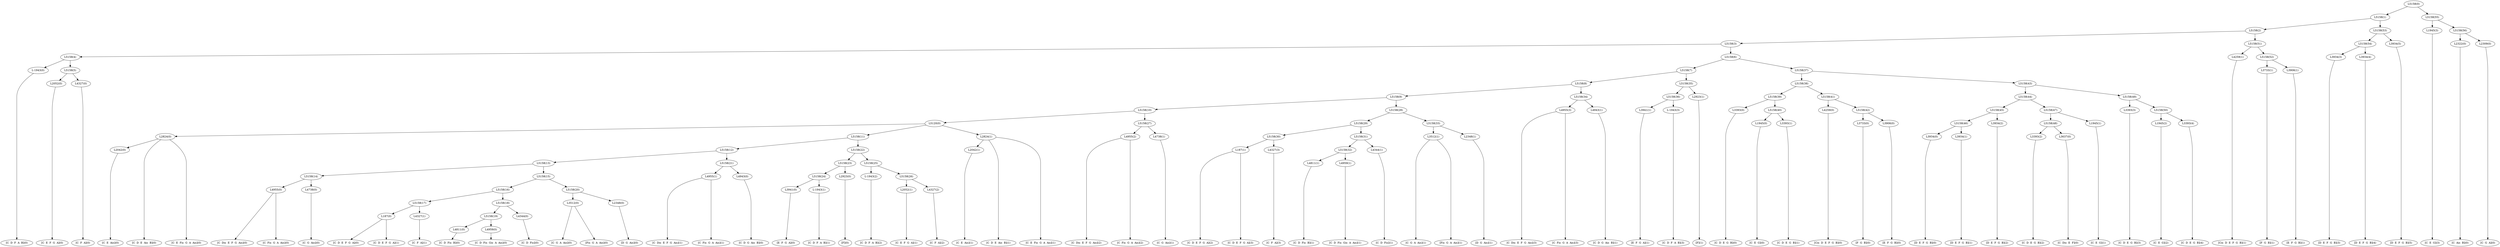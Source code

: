 digraph sample{
"L-1943(0)"->"[C  D  F  A  B](0)"
"L2052(0)"->"[C  E  F  G  A](0)"
"L4327(0)"->"[C  F  A](0)"
"L5158(5)"->"L2052(0)"
"L5158(5)"->"L4327(0)"
"L5158(4)"->"L-1943(0)"
"L5158(4)"->"L5158(5)"
"L2042(0)"->"[C  E  Ais](0)"
"L2824(0)"->"[C  D  E  Ais  B](0)"
"L2824(0)"->"[C  E  Fis  G  A  Ais](0)"
"L2824(0)"->"L2042(0)"
"L4955(0)"->"[C  Dis  E  F  G  Ais](0)"
"L4955(0)"->"[C  Fis  G  A  Ais](0)"
"L4738(0)"->"[C  G  Ais](0)"
"L5158(14)"->"L4955(0)"
"L5158(14)"->"L4738(0)"
"L187(0)"->"[C  D  E  F  G  A](0)"
"L187(0)"->"[C  D  E  F  G  A](1)"
"L4327(1)"->"[C  F  A](1)"
"L5158(17)"->"L187(0)"
"L5158(17)"->"L4327(1)"
"L4811(0)"->"[C  D  Fis  B](0)"
"L4959(0)"->"[C  D  Fis  Gis  A  Ais](0)"
"L5158(19)"->"L4811(0)"
"L5158(19)"->"L4959(0)"
"L4344(0)"->"[C  D  Fis](0)"
"L5158(18)"->"L5158(19)"
"L5158(18)"->"L4344(0)"
"L5158(16)"->"L5158(17)"
"L5158(16)"->"L5158(18)"
"L3512(0)"->"[C  G  A  Ais](0)"
"L3512(0)"->"[Fis  G  A  Ais](0)"
"L2348(0)"->"[D  G  Ais](0)"
"L5158(20)"->"L3512(0)"
"L5158(20)"->"L2348(0)"
"L5158(15)"->"L5158(16)"
"L5158(15)"->"L5158(20)"
"L5158(13)"->"L5158(14)"
"L5158(13)"->"L5158(15)"
"L4955(1)"->"[C  Dis  E  F  G  Ais](1)"
"L4955(1)"->"[C  Fis  G  A  Ais](1)"
"L4943(0)"->"[C  D  G  Ais  B](0)"
"L5158(21)"->"L4955(1)"
"L5158(21)"->"L4943(0)"
"L5158(12)"->"L5158(13)"
"L5158(12)"->"L5158(21)"
"L3941(0)"->"[E  F  G  A](0)"
"L-1943(1)"->"[C  D  F  A  B](1)"
"L5158(24)"->"L3941(0)"
"L5158(24)"->"L-1943(1)"
"L2923(0)"->"[F](0)"
"L5158(23)"->"L5158(24)"
"L5158(23)"->"L2923(0)"
"L-1943(2)"->"[C  D  F  A  B](2)"
"L2052(1)"->"[C  E  F  G  A](1)"
"L4327(2)"->"[C  F  A](2)"
"L5158(26)"->"L2052(1)"
"L5158(26)"->"L4327(2)"
"L5158(25)"->"L-1943(2)"
"L5158(25)"->"L5158(26)"
"L5158(22)"->"L5158(23)"
"L5158(22)"->"L5158(25)"
"L5158(11)"->"L5158(12)"
"L5158(11)"->"L5158(22)"
"L2042(1)"->"[C  E  Ais](1)"
"L2824(1)"->"[C  D  E  Ais  B](1)"
"L2824(1)"->"[C  E  Fis  G  A  Ais](1)"
"L2824(1)"->"L2042(1)"
"L5120(0)"->"L2824(0)"
"L5120(0)"->"L5158(11)"
"L5120(0)"->"L2824(1)"
"L4955(2)"->"[C  Dis  E  F  G  Ais](2)"
"L4955(2)"->"[C  Fis  G  A  Ais](2)"
"L4738(1)"->"[C  G  Ais](1)"
"L5158(27)"->"L4955(2)"
"L5158(27)"->"L4738(1)"
"L5158(10)"->"L5120(0)"
"L5158(10)"->"L5158(27)"
"L187(1)"->"[C  D  E  F  G  A](2)"
"L187(1)"->"[C  D  E  F  G  A](3)"
"L4327(3)"->"[C  F  A](3)"
"L5158(30)"->"L187(1)"
"L5158(30)"->"L4327(3)"
"L4811(1)"->"[C  D  Fis  B](1)"
"L4959(1)"->"[C  D  Fis  Gis  A  Ais](1)"
"L5158(32)"->"L4811(1)"
"L5158(32)"->"L4959(1)"
"L4344(1)"->"[C  D  Fis](1)"
"L5158(31)"->"L5158(32)"
"L5158(31)"->"L4344(1)"
"L5158(29)"->"L5158(30)"
"L5158(29)"->"L5158(31)"
"L3512(1)"->"[C  G  A  Ais](1)"
"L3512(1)"->"[Fis  G  A  Ais](1)"
"L2348(1)"->"[D  G  Ais](1)"
"L5158(33)"->"L3512(1)"
"L5158(33)"->"L2348(1)"
"L5158(28)"->"L5158(29)"
"L5158(28)"->"L5158(33)"
"L5158(9)"->"L5158(10)"
"L5158(9)"->"L5158(28)"
"L4955(3)"->"[C  Dis  E  F  G  Ais](3)"
"L4955(3)"->"[C  Fis  G  A  Ais](3)"
"L4943(1)"->"[C  D  G  Ais  B](1)"
"L5158(34)"->"L4955(3)"
"L5158(34)"->"L4943(1)"
"L5158(8)"->"L5158(9)"
"L5158(8)"->"L5158(34)"
"L3941(1)"->"[E  F  G  A](1)"
"L-1943(3)"->"[C  D  F  A  B](3)"
"L5158(36)"->"L3941(1)"
"L5158(36)"->"L-1943(3)"
"L2923(1)"->"[F](1)"
"L5158(35)"->"L5158(36)"
"L5158(35)"->"L2923(1)"
"L5158(7)"->"L5158(8)"
"L5158(7)"->"L5158(35)"
"L3393(0)"->"[C  D  E  G  B](0)"
"L1945(0)"->"[C  E  G](0)"
"L3393(1)"->"[C  D  E  G  B](1)"
"L5158(40)"->"L1945(0)"
"L5158(40)"->"L3393(1)"
"L5158(39)"->"L3393(0)"
"L5158(39)"->"L5158(40)"
"L4259(0)"->"[Cis  D  E  F  G  B](0)"
"L3733(0)"->"[F  G  B](0)"
"L3906(0)"->"[E  F  G  B](0)"
"L5158(42)"->"L3733(0)"
"L5158(42)"->"L3906(0)"
"L5158(41)"->"L4259(0)"
"L5158(41)"->"L5158(42)"
"L5158(38)"->"L5158(39)"
"L5158(38)"->"L5158(41)"
"L3934(0)"->"[D  E  F  G  B](0)"
"L3934(1)"->"[D  E  F  G  B](1)"
"L5158(46)"->"L3934(0)"
"L5158(46)"->"L3934(1)"
"L3934(2)"->"[D  E  F  G  B](2)"
"L5158(45)"->"L5158(46)"
"L5158(45)"->"L3934(2)"
"L3393(2)"->"[C  D  E  G  B](2)"
"L3637(0)"->"[C  Dis  E  F](0)"
"L5158(48)"->"L3393(2)"
"L5158(48)"->"L3637(0)"
"L1945(1)"->"[C  E  G](1)"
"L5158(47)"->"L5158(48)"
"L5158(47)"->"L1945(1)"
"L5158(44)"->"L5158(45)"
"L5158(44)"->"L5158(47)"
"L3393(3)"->"[C  D  E  G  B](3)"
"L1945(2)"->"[C  E  G](2)"
"L3393(4)"->"[C  D  E  G  B](4)"
"L5158(50)"->"L1945(2)"
"L5158(50)"->"L3393(4)"
"L5158(49)"->"L3393(3)"
"L5158(49)"->"L5158(50)"
"L5158(43)"->"L5158(44)"
"L5158(43)"->"L5158(49)"
"L5158(37)"->"L5158(38)"
"L5158(37)"->"L5158(43)"
"L5158(6)"->"L5158(7)"
"L5158(6)"->"L5158(37)"
"L5158(3)"->"L5158(4)"
"L5158(3)"->"L5158(6)"
"L4259(1)"->"[Cis  D  E  F  G  B](1)"
"L3733(1)"->"[F  G  B](1)"
"L3906(1)"->"[E  F  G  B](1)"
"L5158(52)"->"L3733(1)"
"L5158(52)"->"L3906(1)"
"L5158(51)"->"L4259(1)"
"L5158(51)"->"L5158(52)"
"L5158(2)"->"L5158(3)"
"L5158(2)"->"L5158(51)"
"L3934(3)"->"[D  E  F  G  B](3)"
"L3934(4)"->"[D  E  F  G  B](4)"
"L5158(54)"->"L3934(3)"
"L5158(54)"->"L3934(4)"
"L3934(5)"->"[D  E  F  G  B](5)"
"L5158(53)"->"L5158(54)"
"L5158(53)"->"L3934(5)"
"L5158(1)"->"L5158(2)"
"L5158(1)"->"L5158(53)"
"L1945(3)"->"[C  E  G](3)"
"L2322(0)"->"[C  Ais  B](0)"
"L2309(0)"->"[C  G  A](0)"
"L5158(56)"->"L2322(0)"
"L5158(56)"->"L2309(0)"
"L5158(55)"->"L1945(3)"
"L5158(55)"->"L5158(56)"
"L5158(0)"->"L5158(1)"
"L5158(0)"->"L5158(55)"
{rank = min; "L5158(0)"}
{rank = same; "L5158(1)"; "L5158(55)";}
{rank = same; "L5158(2)"; "L5158(53)"; "L1945(3)"; "L5158(56)";}
{rank = same; "L5158(3)"; "L5158(51)"; "L5158(54)"; "L3934(5)"; "L2322(0)"; "L2309(0)";}
{rank = same; "L5158(4)"; "L5158(6)"; "L4259(1)"; "L5158(52)"; "L3934(3)"; "L3934(4)";}
{rank = same; "L-1943(0)"; "L5158(5)"; "L5158(7)"; "L5158(37)"; "L3733(1)"; "L3906(1)";}
{rank = same; "L2052(0)"; "L4327(0)"; "L5158(8)"; "L5158(35)"; "L5158(38)"; "L5158(43)";}
{rank = same; "L5158(9)"; "L5158(34)"; "L5158(36)"; "L2923(1)"; "L5158(39)"; "L5158(41)"; "L5158(44)"; "L5158(49)";}
{rank = same; "L5158(10)"; "L5158(28)"; "L4955(3)"; "L4943(1)"; "L3941(1)"; "L-1943(3)"; "L3393(0)"; "L5158(40)"; "L4259(0)"; "L5158(42)"; "L5158(45)"; "L5158(47)"; "L3393(3)"; "L5158(50)";}
{rank = same; "L5120(0)"; "L5158(27)"; "L5158(29)"; "L5158(33)"; "L1945(0)"; "L3393(1)"; "L3733(0)"; "L3906(0)"; "L5158(46)"; "L3934(2)"; "L5158(48)"; "L1945(1)"; "L1945(2)"; "L3393(4)";}
{rank = same; "L2824(0)"; "L5158(11)"; "L2824(1)"; "L4955(2)"; "L4738(1)"; "L5158(30)"; "L5158(31)"; "L3512(1)"; "L2348(1)"; "L3934(0)"; "L3934(1)"; "L3393(2)"; "L3637(0)";}
{rank = same; "L2042(0)"; "L5158(12)"; "L5158(22)"; "L2042(1)"; "L187(1)"; "L4327(3)"; "L5158(32)"; "L4344(1)";}
{rank = same; "L5158(13)"; "L5158(21)"; "L5158(23)"; "L5158(25)"; "L4811(1)"; "L4959(1)";}
{rank = same; "L5158(14)"; "L5158(15)"; "L4955(1)"; "L4943(0)"; "L5158(24)"; "L2923(0)"; "L-1943(2)"; "L5158(26)";}
{rank = same; "L4955(0)"; "L4738(0)"; "L5158(16)"; "L5158(20)"; "L3941(0)"; "L-1943(1)"; "L2052(1)"; "L4327(2)";}
{rank = same; "L5158(17)"; "L5158(18)"; "L3512(0)"; "L2348(0)";}
{rank = same; "L187(0)"; "L4327(1)"; "L5158(19)"; "L4344(0)";}
{rank = same; "L4811(0)"; "L4959(0)";}
{rank = max; "[C  Ais  B](0)"; "[C  D  E  Ais  B](0)"; "[C  D  E  Ais  B](1)"; "[C  D  E  F  G  A](0)"; "[C  D  E  F  G  A](1)"; "[C  D  E  F  G  A](2)"; "[C  D  E  F  G  A](3)"; "[C  D  E  G  B](0)"; "[C  D  E  G  B](1)"; "[C  D  E  G  B](2)"; "[C  D  E  G  B](3)"; "[C  D  E  G  B](4)"; "[C  D  F  A  B](0)"; "[C  D  F  A  B](1)"; "[C  D  F  A  B](2)"; "[C  D  F  A  B](3)"; "[C  D  Fis  B](0)"; "[C  D  Fis  B](1)"; "[C  D  Fis  Gis  A  Ais](0)"; "[C  D  Fis  Gis  A  Ais](1)"; "[C  D  Fis](0)"; "[C  D  Fis](1)"; "[C  D  G  Ais  B](0)"; "[C  D  G  Ais  B](1)"; "[C  Dis  E  F  G  Ais](0)"; "[C  Dis  E  F  G  Ais](1)"; "[C  Dis  E  F  G  Ais](2)"; "[C  Dis  E  F  G  Ais](3)"; "[C  Dis  E  F](0)"; "[C  E  Ais](0)"; "[C  E  Ais](1)"; "[C  E  F  G  A](0)"; "[C  E  F  G  A](1)"; "[C  E  Fis  G  A  Ais](0)"; "[C  E  Fis  G  A  Ais](1)"; "[C  E  G](0)"; "[C  E  G](1)"; "[C  E  G](2)"; "[C  E  G](3)"; "[C  F  A](0)"; "[C  F  A](1)"; "[C  F  A](2)"; "[C  F  A](3)"; "[C  Fis  G  A  Ais](0)"; "[C  Fis  G  A  Ais](1)"; "[C  Fis  G  A  Ais](2)"; "[C  Fis  G  A  Ais](3)"; "[C  G  A  Ais](0)"; "[C  G  A  Ais](1)"; "[C  G  A](0)"; "[C  G  Ais](0)"; "[C  G  Ais](1)"; "[Cis  D  E  F  G  B](0)"; "[Cis  D  E  F  G  B](1)"; "[D  E  F  G  B](0)"; "[D  E  F  G  B](1)"; "[D  E  F  G  B](2)"; "[D  E  F  G  B](3)"; "[D  E  F  G  B](4)"; "[D  E  F  G  B](5)"; "[D  G  Ais](0)"; "[D  G  Ais](1)"; "[E  F  G  A](0)"; "[E  F  G  A](1)"; "[E  F  G  B](0)"; "[E  F  G  B](1)"; "[F  G  B](0)"; "[F  G  B](1)"; "[F](0)"; "[F](1)"; "[Fis  G  A  Ais](0)"; "[Fis  G  A  Ais](1)";}
}